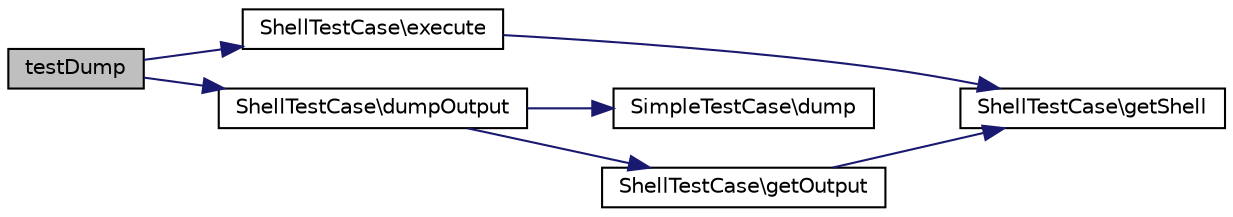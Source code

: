 digraph "testDump"
{
  edge [fontname="Helvetica",fontsize="10",labelfontname="Helvetica",labelfontsize="10"];
  node [fontname="Helvetica",fontsize="10",shape=record];
  rankdir="LR";
  Node1 [label="testDump",height=0.2,width=0.4,color="black", fillcolor="grey75", style="filled" fontcolor="black"];
  Node1 -> Node2 [color="midnightblue",fontsize="10",style="solid",fontname="Helvetica"];
  Node2 [label="ShellTestCase\\execute",height=0.2,width=0.4,color="black", fillcolor="white", style="filled",URL="$class_shell_test_case.html#a5704439633de497abe437bb32a0d8de1"];
  Node2 -> Node3 [color="midnightblue",fontsize="10",style="solid",fontname="Helvetica"];
  Node3 [label="ShellTestCase\\getShell",height=0.2,width=0.4,color="black", fillcolor="white", style="filled",URL="$class_shell_test_case.html#a2ce03a964d7ee21e925aad1e532705e0"];
  Node1 -> Node4 [color="midnightblue",fontsize="10",style="solid",fontname="Helvetica"];
  Node4 [label="ShellTestCase\\dumpOutput",height=0.2,width=0.4,color="black", fillcolor="white", style="filled",URL="$class_shell_test_case.html#a1fcae311366bee5b29b77d496b74c844"];
  Node4 -> Node5 [color="midnightblue",fontsize="10",style="solid",fontname="Helvetica"];
  Node5 [label="SimpleTestCase\\dump",height=0.2,width=0.4,color="black", fillcolor="white", style="filled",URL="$class_simple_test_case.html#a0b0216f92304c09d73df53c9ef3e4621"];
  Node4 -> Node6 [color="midnightblue",fontsize="10",style="solid",fontname="Helvetica"];
  Node6 [label="ShellTestCase\\getOutput",height=0.2,width=0.4,color="black", fillcolor="white", style="filled",URL="$class_shell_test_case.html#aefad4c11248b7c6fa6581c25d82bf9c6"];
  Node6 -> Node3 [color="midnightblue",fontsize="10",style="solid",fontname="Helvetica"];
}
